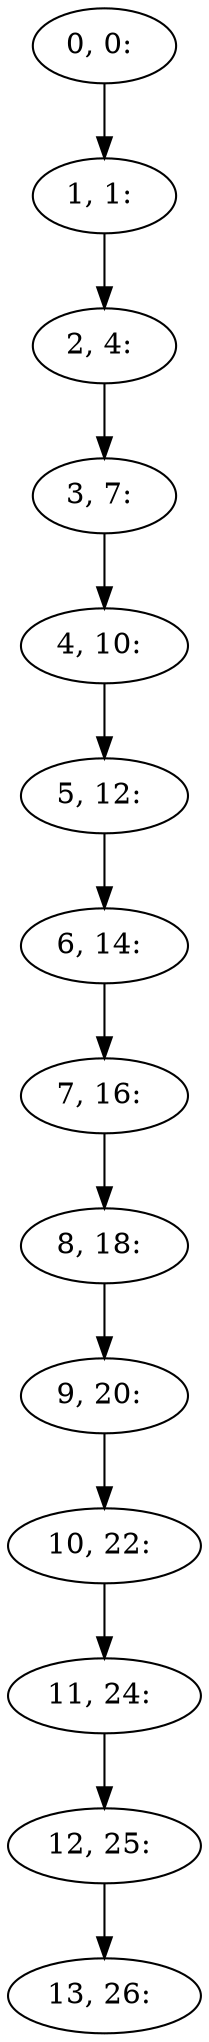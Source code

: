 digraph G {
0[label="0, 0: "];
1[label="1, 1: "];
2[label="2, 4: "];
3[label="3, 7: "];
4[label="4, 10: "];
5[label="5, 12: "];
6[label="6, 14: "];
7[label="7, 16: "];
8[label="8, 18: "];
9[label="9, 20: "];
10[label="10, 22: "];
11[label="11, 24: "];
12[label="12, 25: "];
13[label="13, 26: "];
0->1 ;
1->2 ;
2->3 ;
3->4 ;
4->5 ;
5->6 ;
6->7 ;
7->8 ;
8->9 ;
9->10 ;
10->11 ;
11->12 ;
12->13 ;
}
